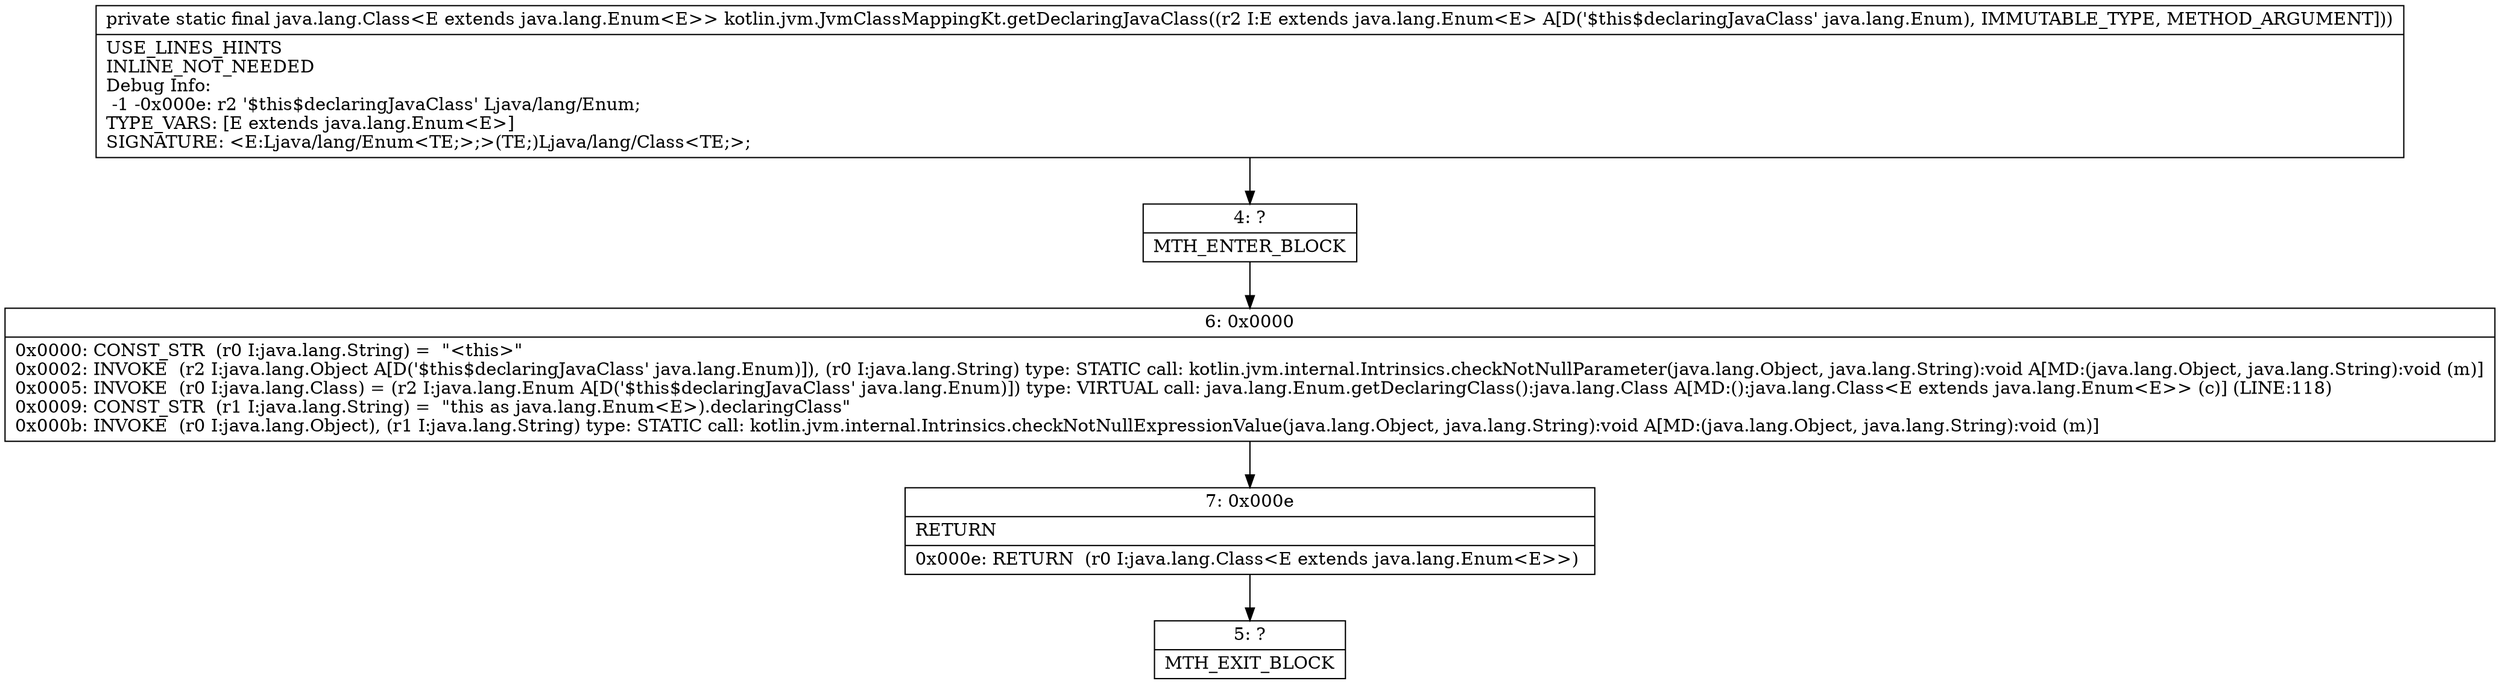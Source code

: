 digraph "CFG forkotlin.jvm.JvmClassMappingKt.getDeclaringJavaClass(Ljava\/lang\/Enum;)Ljava\/lang\/Class;" {
Node_4 [shape=record,label="{4\:\ ?|MTH_ENTER_BLOCK\l}"];
Node_6 [shape=record,label="{6\:\ 0x0000|0x0000: CONST_STR  (r0 I:java.lang.String) =  \"\<this\>\" \l0x0002: INVOKE  (r2 I:java.lang.Object A[D('$this$declaringJavaClass' java.lang.Enum)]), (r0 I:java.lang.String) type: STATIC call: kotlin.jvm.internal.Intrinsics.checkNotNullParameter(java.lang.Object, java.lang.String):void A[MD:(java.lang.Object, java.lang.String):void (m)]\l0x0005: INVOKE  (r0 I:java.lang.Class) = (r2 I:java.lang.Enum A[D('$this$declaringJavaClass' java.lang.Enum)]) type: VIRTUAL call: java.lang.Enum.getDeclaringClass():java.lang.Class A[MD:():java.lang.Class\<E extends java.lang.Enum\<E\>\> (c)] (LINE:118)\l0x0009: CONST_STR  (r1 I:java.lang.String) =  \"this as java.lang.Enum\<E\>).declaringClass\" \l0x000b: INVOKE  (r0 I:java.lang.Object), (r1 I:java.lang.String) type: STATIC call: kotlin.jvm.internal.Intrinsics.checkNotNullExpressionValue(java.lang.Object, java.lang.String):void A[MD:(java.lang.Object, java.lang.String):void (m)]\l}"];
Node_7 [shape=record,label="{7\:\ 0x000e|RETURN\l|0x000e: RETURN  (r0 I:java.lang.Class\<E extends java.lang.Enum\<E\>\>) \l}"];
Node_5 [shape=record,label="{5\:\ ?|MTH_EXIT_BLOCK\l}"];
MethodNode[shape=record,label="{private static final java.lang.Class\<E extends java.lang.Enum\<E\>\> kotlin.jvm.JvmClassMappingKt.getDeclaringJavaClass((r2 I:E extends java.lang.Enum\<E\> A[D('$this$declaringJavaClass' java.lang.Enum), IMMUTABLE_TYPE, METHOD_ARGUMENT]))  | USE_LINES_HINTS\lINLINE_NOT_NEEDED\lDebug Info:\l  \-1 \-0x000e: r2 '$this$declaringJavaClass' Ljava\/lang\/Enum;\lTYPE_VARS: [E extends java.lang.Enum\<E\>]\lSIGNATURE: \<E:Ljava\/lang\/Enum\<TE;\>;\>(TE;)Ljava\/lang\/Class\<TE;\>;\l}"];
MethodNode -> Node_4;Node_4 -> Node_6;
Node_6 -> Node_7;
Node_7 -> Node_5;
}

